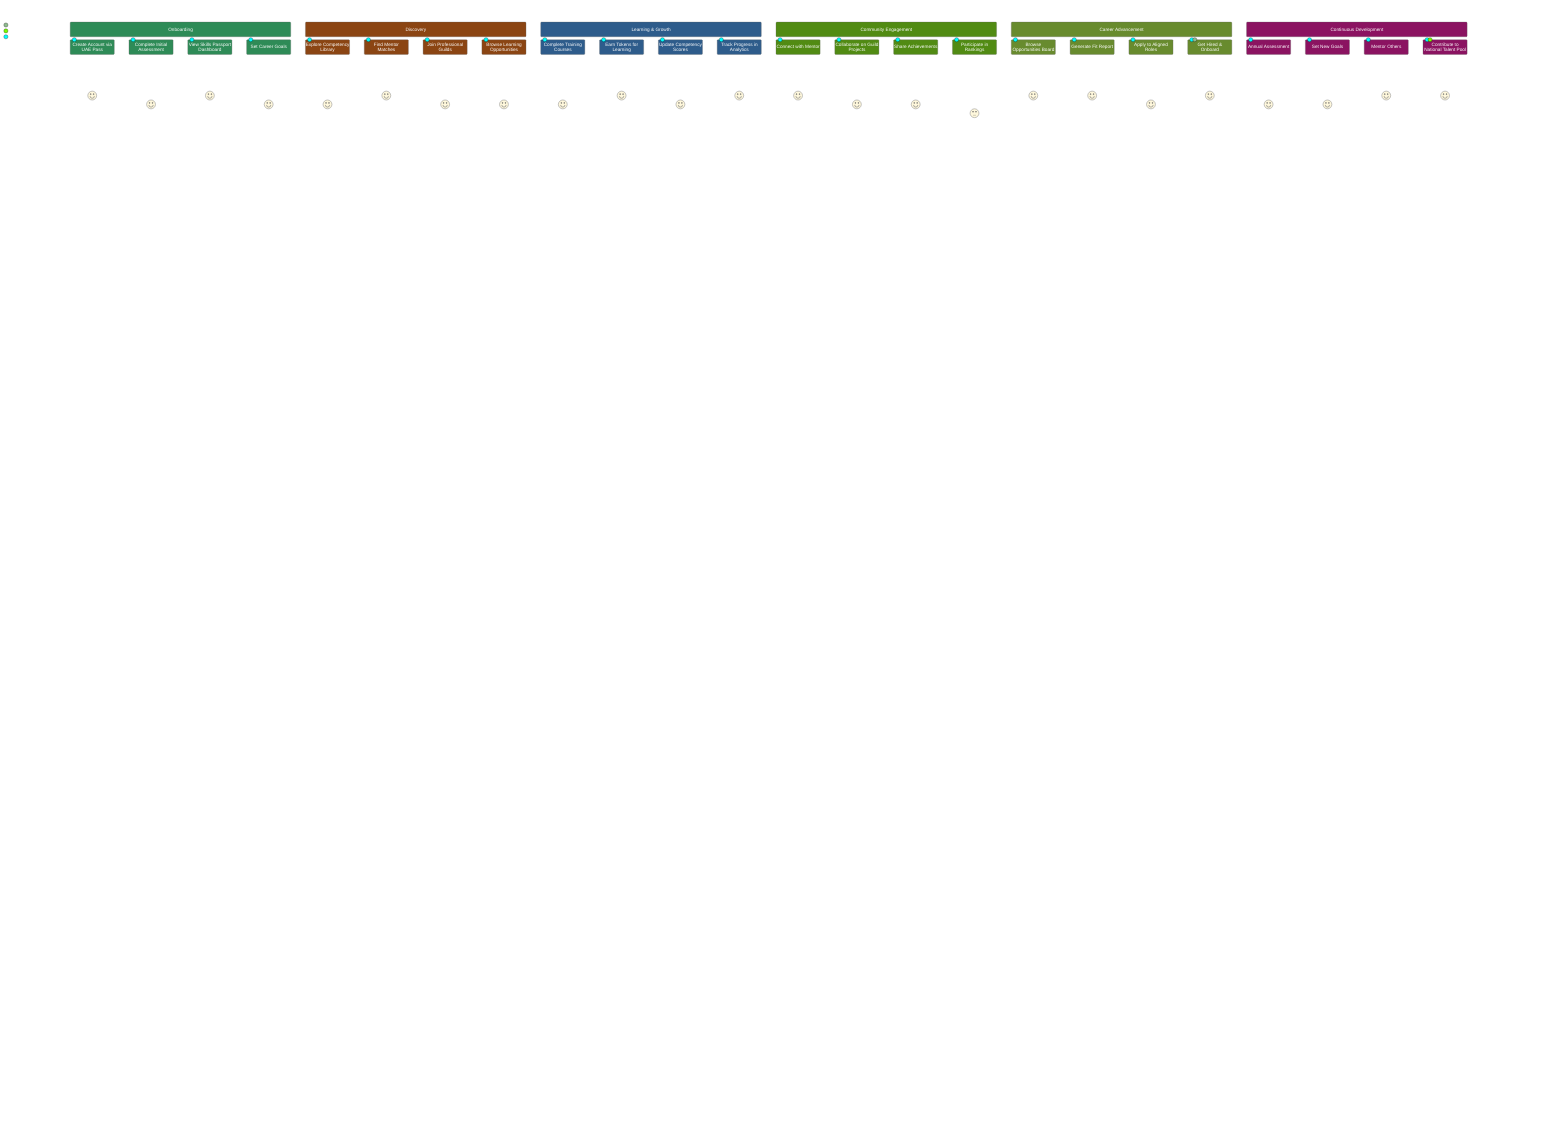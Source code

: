 %%{init: {'theme':'base', 'themeVariables': { 'primaryColor':'#2E8B57','primaryTextColor':'#fff','primaryBorderColor':'#228B22','lineColor':'#4A90C4','secondaryColor':'#8B4513','tertiaryColor':'#D4AF37'}}}%%
journey
    title NOOR User Journey: From Onboarding to Career Growth
    section Onboarding
      Create Account via UAE Pass: 5: User
      Complete Initial Assessment: 4: User
      View Skills Passport Dashboard: 5: User
      Set Career Goals: 4: User
    section Discovery
      Explore Competency Library: 4: User
      Find Mentor Matches: 5: User
      Join Professional Guilds: 4: User
      Browse Learning Opportunities: 4: User
    section Learning & Growth
      Complete Training Courses: 4: User
      Earn Tokens for Learning: 5: User
      Update Competency Scores: 4: User
      Track Progress in Analytics: 5: User
    section Community Engagement
      Connect with Mentor: 5: User
      Collaborate on Guild Projects: 4: User
      Share Achievements: 4: User
      Participate in Rankings: 3: User
    section Career Advancement
      Browse Opportunities Board: 5: User
      Generate Fit Report: 5: User
      Apply to Aligned Roles: 4: User
      Get Hired & Onboard: 5: User, Employer
    section Continuous Development
      Annual Assessment: 4: User
      Set New Goals: 4: User
      Mentor Others: 5: User
      Contribute to National Talent Pool: 5: User, Government